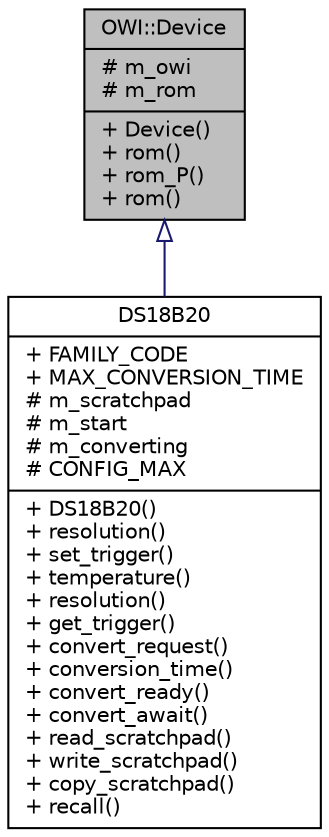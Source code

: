 digraph "OWI::Device"
{
  edge [fontname="Helvetica",fontsize="10",labelfontname="Helvetica",labelfontsize="10"];
  node [fontname="Helvetica",fontsize="10",shape=record];
  Node1 [label="{OWI::Device\n|# m_owi\l# m_rom\l|+ Device()\l+ rom()\l+ rom_P()\l+ rom()\l}",height=0.2,width=0.4,color="black", fillcolor="grey75", style="filled", fontcolor="black"];
  Node1 -> Node2 [dir="back",color="midnightblue",fontsize="10",style="solid",arrowtail="onormal",fontname="Helvetica"];
  Node2 [label="{DS18B20\n|+ FAMILY_CODE\l+ MAX_CONVERSION_TIME\l# m_scratchpad\l# m_start\l# m_converting\l# CONFIG_MAX\l|+ DS18B20()\l+ resolution()\l+ set_trigger()\l+ temperature()\l+ resolution()\l+ get_trigger()\l+ convert_request()\l+ conversion_time()\l+ convert_ready()\l+ convert_await()\l+ read_scratchpad()\l+ write_scratchpad()\l+ copy_scratchpad()\l+ recall()\l}",height=0.2,width=0.4,color="black", fillcolor="white", style="filled",URL="$da/dc6/classDS18B20.html"];
}
